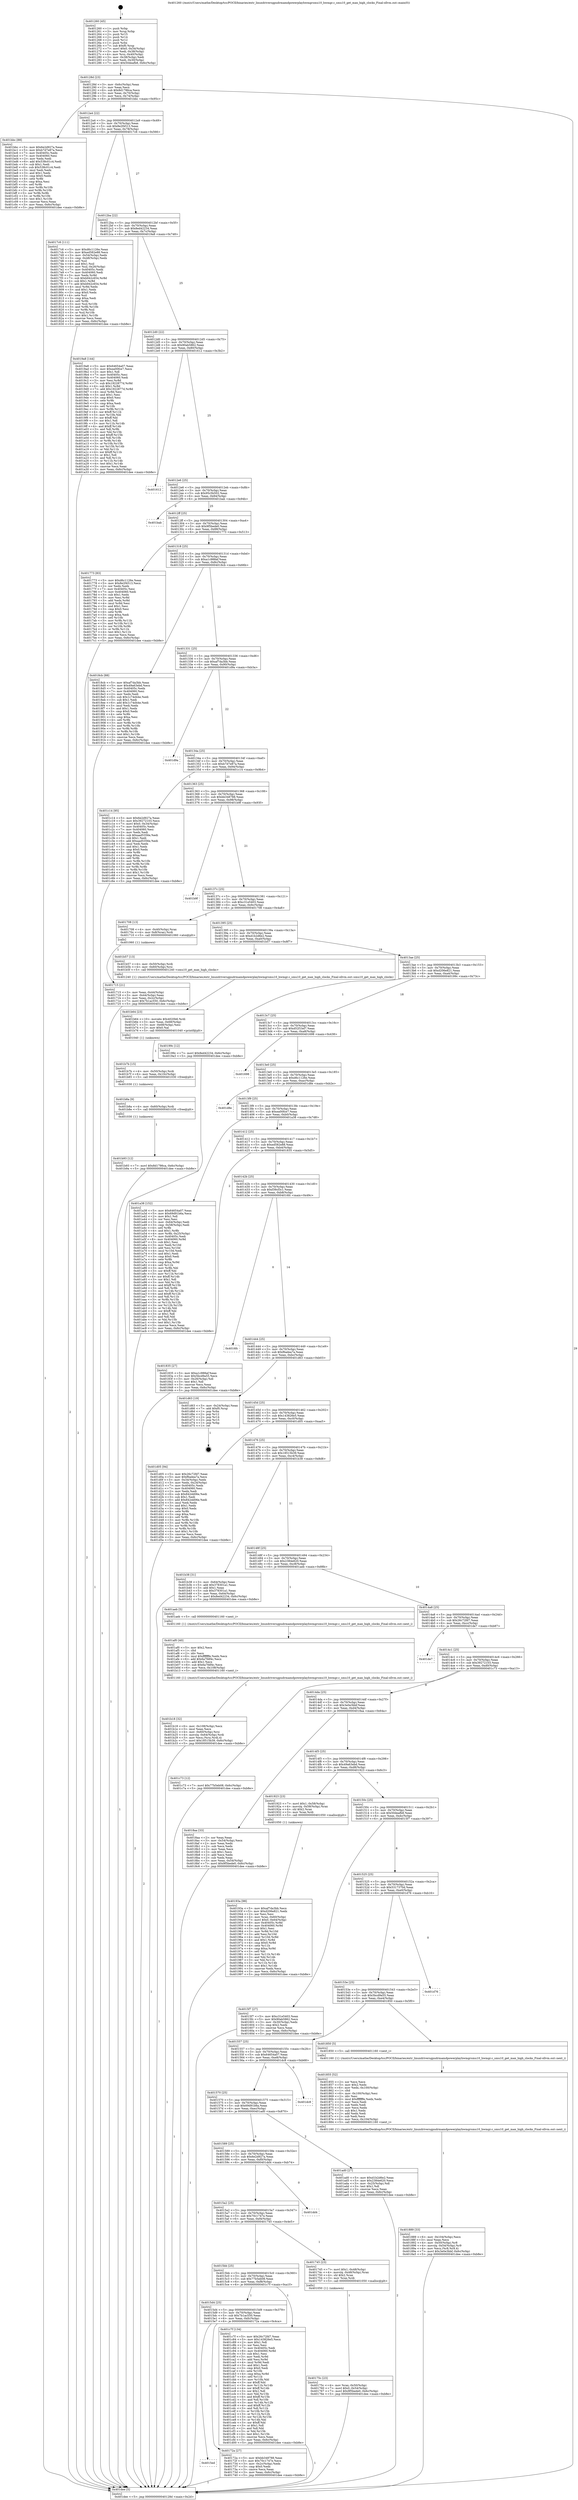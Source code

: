 digraph "0x401260" {
  label = "0x401260 (/mnt/c/Users/mathe/Desktop/tcc/POCII/binaries/extr_linuxdriversgpudrmamdpowerplayhwmgrsmu10_hwmgr.c_smu10_get_max_high_clocks_Final-ollvm.out::main(0))"
  labelloc = "t"
  node[shape=record]

  Entry [label="",width=0.3,height=0.3,shape=circle,fillcolor=black,style=filled]
  "0x40128d" [label="{
     0x40128d [23]\l
     | [instrs]\l
     &nbsp;&nbsp;0x40128d \<+3\>: mov -0x6c(%rbp),%eax\l
     &nbsp;&nbsp;0x401290 \<+2\>: mov %eax,%ecx\l
     &nbsp;&nbsp;0x401292 \<+6\>: sub $0x8d1786ca,%ecx\l
     &nbsp;&nbsp;0x401298 \<+3\>: mov %eax,-0x70(%rbp)\l
     &nbsp;&nbsp;0x40129b \<+3\>: mov %ecx,-0x74(%rbp)\l
     &nbsp;&nbsp;0x40129e \<+6\>: je 0000000000401bbc \<main+0x95c\>\l
  }"]
  "0x401bbc" [label="{
     0x401bbc [88]\l
     | [instrs]\l
     &nbsp;&nbsp;0x401bbc \<+5\>: mov $0x6e2d927a,%eax\l
     &nbsp;&nbsp;0x401bc1 \<+5\>: mov $0xb7d7e87a,%ecx\l
     &nbsp;&nbsp;0x401bc6 \<+7\>: mov 0x40405c,%edx\l
     &nbsp;&nbsp;0x401bcd \<+7\>: mov 0x404060,%esi\l
     &nbsp;&nbsp;0x401bd4 \<+2\>: mov %edx,%edi\l
     &nbsp;&nbsp;0x401bd6 \<+6\>: add $0x538c01c4,%edi\l
     &nbsp;&nbsp;0x401bdc \<+3\>: sub $0x1,%edi\l
     &nbsp;&nbsp;0x401bdf \<+6\>: sub $0x538c01c4,%edi\l
     &nbsp;&nbsp;0x401be5 \<+3\>: imul %edi,%edx\l
     &nbsp;&nbsp;0x401be8 \<+3\>: and $0x1,%edx\l
     &nbsp;&nbsp;0x401beb \<+3\>: cmp $0x0,%edx\l
     &nbsp;&nbsp;0x401bee \<+4\>: sete %r8b\l
     &nbsp;&nbsp;0x401bf2 \<+3\>: cmp $0xa,%esi\l
     &nbsp;&nbsp;0x401bf5 \<+4\>: setl %r9b\l
     &nbsp;&nbsp;0x401bf9 \<+3\>: mov %r8b,%r10b\l
     &nbsp;&nbsp;0x401bfc \<+3\>: and %r9b,%r10b\l
     &nbsp;&nbsp;0x401bff \<+3\>: xor %r9b,%r8b\l
     &nbsp;&nbsp;0x401c02 \<+3\>: or %r8b,%r10b\l
     &nbsp;&nbsp;0x401c05 \<+4\>: test $0x1,%r10b\l
     &nbsp;&nbsp;0x401c09 \<+3\>: cmovne %ecx,%eax\l
     &nbsp;&nbsp;0x401c0c \<+3\>: mov %eax,-0x6c(%rbp)\l
     &nbsp;&nbsp;0x401c0f \<+5\>: jmp 0000000000401dee \<main+0xb8e\>\l
  }"]
  "0x4012a4" [label="{
     0x4012a4 [22]\l
     | [instrs]\l
     &nbsp;&nbsp;0x4012a4 \<+5\>: jmp 00000000004012a9 \<main+0x49\>\l
     &nbsp;&nbsp;0x4012a9 \<+3\>: mov -0x70(%rbp),%eax\l
     &nbsp;&nbsp;0x4012ac \<+5\>: sub $0x8e2f4513,%eax\l
     &nbsp;&nbsp;0x4012b1 \<+3\>: mov %eax,-0x78(%rbp)\l
     &nbsp;&nbsp;0x4012b4 \<+6\>: je 00000000004017c6 \<main+0x566\>\l
  }"]
  Exit [label="",width=0.3,height=0.3,shape=circle,fillcolor=black,style=filled,peripheries=2]
  "0x4017c6" [label="{
     0x4017c6 [111]\l
     | [instrs]\l
     &nbsp;&nbsp;0x4017c6 \<+5\>: mov $0xd6c1126e,%eax\l
     &nbsp;&nbsp;0x4017cb \<+5\>: mov $0xed582e88,%ecx\l
     &nbsp;&nbsp;0x4017d0 \<+3\>: mov -0x54(%rbp),%edx\l
     &nbsp;&nbsp;0x4017d3 \<+3\>: cmp -0x48(%rbp),%edx\l
     &nbsp;&nbsp;0x4017d6 \<+4\>: setl %sil\l
     &nbsp;&nbsp;0x4017da \<+4\>: and $0x1,%sil\l
     &nbsp;&nbsp;0x4017de \<+4\>: mov %sil,-0x26(%rbp)\l
     &nbsp;&nbsp;0x4017e2 \<+7\>: mov 0x40405c,%edx\l
     &nbsp;&nbsp;0x4017e9 \<+7\>: mov 0x404060,%edi\l
     &nbsp;&nbsp;0x4017f0 \<+3\>: mov %edx,%r8d\l
     &nbsp;&nbsp;0x4017f3 \<+7\>: sub $0xb942c654,%r8d\l
     &nbsp;&nbsp;0x4017fa \<+4\>: sub $0x1,%r8d\l
     &nbsp;&nbsp;0x4017fe \<+7\>: add $0xb942c654,%r8d\l
     &nbsp;&nbsp;0x401805 \<+4\>: imul %r8d,%edx\l
     &nbsp;&nbsp;0x401809 \<+3\>: and $0x1,%edx\l
     &nbsp;&nbsp;0x40180c \<+3\>: cmp $0x0,%edx\l
     &nbsp;&nbsp;0x40180f \<+4\>: sete %sil\l
     &nbsp;&nbsp;0x401813 \<+3\>: cmp $0xa,%edi\l
     &nbsp;&nbsp;0x401816 \<+4\>: setl %r9b\l
     &nbsp;&nbsp;0x40181a \<+3\>: mov %sil,%r10b\l
     &nbsp;&nbsp;0x40181d \<+3\>: and %r9b,%r10b\l
     &nbsp;&nbsp;0x401820 \<+3\>: xor %r9b,%sil\l
     &nbsp;&nbsp;0x401823 \<+3\>: or %sil,%r10b\l
     &nbsp;&nbsp;0x401826 \<+4\>: test $0x1,%r10b\l
     &nbsp;&nbsp;0x40182a \<+3\>: cmovne %ecx,%eax\l
     &nbsp;&nbsp;0x40182d \<+3\>: mov %eax,-0x6c(%rbp)\l
     &nbsp;&nbsp;0x401830 \<+5\>: jmp 0000000000401dee \<main+0xb8e\>\l
  }"]
  "0x4012ba" [label="{
     0x4012ba [22]\l
     | [instrs]\l
     &nbsp;&nbsp;0x4012ba \<+5\>: jmp 00000000004012bf \<main+0x5f\>\l
     &nbsp;&nbsp;0x4012bf \<+3\>: mov -0x70(%rbp),%eax\l
     &nbsp;&nbsp;0x4012c2 \<+5\>: sub $0x8ed42234,%eax\l
     &nbsp;&nbsp;0x4012c7 \<+3\>: mov %eax,-0x7c(%rbp)\l
     &nbsp;&nbsp;0x4012ca \<+6\>: je 00000000004019a8 \<main+0x748\>\l
  }"]
  "0x401b93" [label="{
     0x401b93 [12]\l
     | [instrs]\l
     &nbsp;&nbsp;0x401b93 \<+7\>: movl $0x8d1786ca,-0x6c(%rbp)\l
     &nbsp;&nbsp;0x401b9a \<+5\>: jmp 0000000000401dee \<main+0xb8e\>\l
  }"]
  "0x4019a8" [label="{
     0x4019a8 [144]\l
     | [instrs]\l
     &nbsp;&nbsp;0x4019a8 \<+5\>: mov $0x64654a07,%eax\l
     &nbsp;&nbsp;0x4019ad \<+5\>: mov $0xea00fce7,%ecx\l
     &nbsp;&nbsp;0x4019b2 \<+2\>: mov $0x1,%dl\l
     &nbsp;&nbsp;0x4019b4 \<+7\>: mov 0x40405c,%esi\l
     &nbsp;&nbsp;0x4019bb \<+7\>: mov 0x404060,%edi\l
     &nbsp;&nbsp;0x4019c2 \<+3\>: mov %esi,%r8d\l
     &nbsp;&nbsp;0x4019c5 \<+7\>: sub $0x1922877d,%r8d\l
     &nbsp;&nbsp;0x4019cc \<+4\>: sub $0x1,%r8d\l
     &nbsp;&nbsp;0x4019d0 \<+7\>: add $0x1922877d,%r8d\l
     &nbsp;&nbsp;0x4019d7 \<+4\>: imul %r8d,%esi\l
     &nbsp;&nbsp;0x4019db \<+3\>: and $0x1,%esi\l
     &nbsp;&nbsp;0x4019de \<+3\>: cmp $0x0,%esi\l
     &nbsp;&nbsp;0x4019e1 \<+4\>: sete %r9b\l
     &nbsp;&nbsp;0x4019e5 \<+3\>: cmp $0xa,%edi\l
     &nbsp;&nbsp;0x4019e8 \<+4\>: setl %r10b\l
     &nbsp;&nbsp;0x4019ec \<+3\>: mov %r9b,%r11b\l
     &nbsp;&nbsp;0x4019ef \<+4\>: xor $0xff,%r11b\l
     &nbsp;&nbsp;0x4019f3 \<+3\>: mov %r10b,%bl\l
     &nbsp;&nbsp;0x4019f6 \<+3\>: xor $0xff,%bl\l
     &nbsp;&nbsp;0x4019f9 \<+3\>: xor $0x1,%dl\l
     &nbsp;&nbsp;0x4019fc \<+3\>: mov %r11b,%r14b\l
     &nbsp;&nbsp;0x4019ff \<+4\>: and $0xff,%r14b\l
     &nbsp;&nbsp;0x401a03 \<+3\>: and %dl,%r9b\l
     &nbsp;&nbsp;0x401a06 \<+3\>: mov %bl,%r15b\l
     &nbsp;&nbsp;0x401a09 \<+4\>: and $0xff,%r15b\l
     &nbsp;&nbsp;0x401a0d \<+3\>: and %dl,%r10b\l
     &nbsp;&nbsp;0x401a10 \<+3\>: or %r9b,%r14b\l
     &nbsp;&nbsp;0x401a13 \<+3\>: or %r10b,%r15b\l
     &nbsp;&nbsp;0x401a16 \<+3\>: xor %r15b,%r14b\l
     &nbsp;&nbsp;0x401a19 \<+3\>: or %bl,%r11b\l
     &nbsp;&nbsp;0x401a1c \<+4\>: xor $0xff,%r11b\l
     &nbsp;&nbsp;0x401a20 \<+3\>: or $0x1,%dl\l
     &nbsp;&nbsp;0x401a23 \<+3\>: and %dl,%r11b\l
     &nbsp;&nbsp;0x401a26 \<+3\>: or %r11b,%r14b\l
     &nbsp;&nbsp;0x401a29 \<+4\>: test $0x1,%r14b\l
     &nbsp;&nbsp;0x401a2d \<+3\>: cmovne %ecx,%eax\l
     &nbsp;&nbsp;0x401a30 \<+3\>: mov %eax,-0x6c(%rbp)\l
     &nbsp;&nbsp;0x401a33 \<+5\>: jmp 0000000000401dee \<main+0xb8e\>\l
  }"]
  "0x4012d0" [label="{
     0x4012d0 [22]\l
     | [instrs]\l
     &nbsp;&nbsp;0x4012d0 \<+5\>: jmp 00000000004012d5 \<main+0x75\>\l
     &nbsp;&nbsp;0x4012d5 \<+3\>: mov -0x70(%rbp),%eax\l
     &nbsp;&nbsp;0x4012d8 \<+5\>: sub $0x90ab5862,%eax\l
     &nbsp;&nbsp;0x4012dd \<+3\>: mov %eax,-0x80(%rbp)\l
     &nbsp;&nbsp;0x4012e0 \<+6\>: je 0000000000401612 \<main+0x3b2\>\l
  }"]
  "0x401b8a" [label="{
     0x401b8a [9]\l
     | [instrs]\l
     &nbsp;&nbsp;0x401b8a \<+4\>: mov -0x60(%rbp),%rdi\l
     &nbsp;&nbsp;0x401b8e \<+5\>: call 0000000000401030 \<free@plt\>\l
     | [calls]\l
     &nbsp;&nbsp;0x401030 \{1\} (unknown)\l
  }"]
  "0x401612" [label="{
     0x401612\l
  }", style=dashed]
  "0x4012e6" [label="{
     0x4012e6 [25]\l
     | [instrs]\l
     &nbsp;&nbsp;0x4012e6 \<+5\>: jmp 00000000004012eb \<main+0x8b\>\l
     &nbsp;&nbsp;0x4012eb \<+3\>: mov -0x70(%rbp),%eax\l
     &nbsp;&nbsp;0x4012ee \<+5\>: sub $0x95c5b502,%eax\l
     &nbsp;&nbsp;0x4012f3 \<+6\>: mov %eax,-0x84(%rbp)\l
     &nbsp;&nbsp;0x4012f9 \<+6\>: je 0000000000401bab \<main+0x94b\>\l
  }"]
  "0x401b7b" [label="{
     0x401b7b [15]\l
     | [instrs]\l
     &nbsp;&nbsp;0x401b7b \<+4\>: mov -0x50(%rbp),%rdi\l
     &nbsp;&nbsp;0x401b7f \<+6\>: mov %eax,-0x10c(%rbp)\l
     &nbsp;&nbsp;0x401b85 \<+5\>: call 0000000000401030 \<free@plt\>\l
     | [calls]\l
     &nbsp;&nbsp;0x401030 \{1\} (unknown)\l
  }"]
  "0x401bab" [label="{
     0x401bab\l
  }", style=dashed]
  "0x4012ff" [label="{
     0x4012ff [25]\l
     | [instrs]\l
     &nbsp;&nbsp;0x4012ff \<+5\>: jmp 0000000000401304 \<main+0xa4\>\l
     &nbsp;&nbsp;0x401304 \<+3\>: mov -0x70(%rbp),%eax\l
     &nbsp;&nbsp;0x401307 \<+5\>: sub $0x9f5bede0,%eax\l
     &nbsp;&nbsp;0x40130c \<+6\>: mov %eax,-0x88(%rbp)\l
     &nbsp;&nbsp;0x401312 \<+6\>: je 0000000000401773 \<main+0x513\>\l
  }"]
  "0x401b64" [label="{
     0x401b64 [23]\l
     | [instrs]\l
     &nbsp;&nbsp;0x401b64 \<+10\>: movabs $0x4020b6,%rdi\l
     &nbsp;&nbsp;0x401b6e \<+3\>: mov %eax,-0x68(%rbp)\l
     &nbsp;&nbsp;0x401b71 \<+3\>: mov -0x68(%rbp),%esi\l
     &nbsp;&nbsp;0x401b74 \<+2\>: mov $0x0,%al\l
     &nbsp;&nbsp;0x401b76 \<+5\>: call 0000000000401040 \<printf@plt\>\l
     | [calls]\l
     &nbsp;&nbsp;0x401040 \{1\} (unknown)\l
  }"]
  "0x401773" [label="{
     0x401773 [83]\l
     | [instrs]\l
     &nbsp;&nbsp;0x401773 \<+5\>: mov $0xd6c1126e,%eax\l
     &nbsp;&nbsp;0x401778 \<+5\>: mov $0x8e2f4513,%ecx\l
     &nbsp;&nbsp;0x40177d \<+2\>: xor %edx,%edx\l
     &nbsp;&nbsp;0x40177f \<+7\>: mov 0x40405c,%esi\l
     &nbsp;&nbsp;0x401786 \<+7\>: mov 0x404060,%edi\l
     &nbsp;&nbsp;0x40178d \<+3\>: sub $0x1,%edx\l
     &nbsp;&nbsp;0x401790 \<+3\>: mov %esi,%r8d\l
     &nbsp;&nbsp;0x401793 \<+3\>: add %edx,%r8d\l
     &nbsp;&nbsp;0x401796 \<+4\>: imul %r8d,%esi\l
     &nbsp;&nbsp;0x40179a \<+3\>: and $0x1,%esi\l
     &nbsp;&nbsp;0x40179d \<+3\>: cmp $0x0,%esi\l
     &nbsp;&nbsp;0x4017a0 \<+4\>: sete %r9b\l
     &nbsp;&nbsp;0x4017a4 \<+3\>: cmp $0xa,%edi\l
     &nbsp;&nbsp;0x4017a7 \<+4\>: setl %r10b\l
     &nbsp;&nbsp;0x4017ab \<+3\>: mov %r9b,%r11b\l
     &nbsp;&nbsp;0x4017ae \<+3\>: and %r10b,%r11b\l
     &nbsp;&nbsp;0x4017b1 \<+3\>: xor %r10b,%r9b\l
     &nbsp;&nbsp;0x4017b4 \<+3\>: or %r9b,%r11b\l
     &nbsp;&nbsp;0x4017b7 \<+4\>: test $0x1,%r11b\l
     &nbsp;&nbsp;0x4017bb \<+3\>: cmovne %ecx,%eax\l
     &nbsp;&nbsp;0x4017be \<+3\>: mov %eax,-0x6c(%rbp)\l
     &nbsp;&nbsp;0x4017c1 \<+5\>: jmp 0000000000401dee \<main+0xb8e\>\l
  }"]
  "0x401318" [label="{
     0x401318 [25]\l
     | [instrs]\l
     &nbsp;&nbsp;0x401318 \<+5\>: jmp 000000000040131d \<main+0xbd\>\l
     &nbsp;&nbsp;0x40131d \<+3\>: mov -0x70(%rbp),%eax\l
     &nbsp;&nbsp;0x401320 \<+5\>: sub $0xa1c988af,%eax\l
     &nbsp;&nbsp;0x401325 \<+6\>: mov %eax,-0x8c(%rbp)\l
     &nbsp;&nbsp;0x40132b \<+6\>: je 00000000004018cb \<main+0x66b\>\l
  }"]
  "0x401b18" [label="{
     0x401b18 [32]\l
     | [instrs]\l
     &nbsp;&nbsp;0x401b18 \<+6\>: mov -0x108(%rbp),%ecx\l
     &nbsp;&nbsp;0x401b1e \<+3\>: imul %eax,%ecx\l
     &nbsp;&nbsp;0x401b21 \<+4\>: mov -0x60(%rbp),%rsi\l
     &nbsp;&nbsp;0x401b25 \<+4\>: movslq -0x64(%rbp),%rdi\l
     &nbsp;&nbsp;0x401b29 \<+3\>: mov %ecx,(%rsi,%rdi,4)\l
     &nbsp;&nbsp;0x401b2c \<+7\>: movl $0x18515b39,-0x6c(%rbp)\l
     &nbsp;&nbsp;0x401b33 \<+5\>: jmp 0000000000401dee \<main+0xb8e\>\l
  }"]
  "0x4018cb" [label="{
     0x4018cb [88]\l
     | [instrs]\l
     &nbsp;&nbsp;0x4018cb \<+5\>: mov $0xaf7da3bb,%eax\l
     &nbsp;&nbsp;0x4018d0 \<+5\>: mov $0x49a63ebd,%ecx\l
     &nbsp;&nbsp;0x4018d5 \<+7\>: mov 0x40405c,%edx\l
     &nbsp;&nbsp;0x4018dc \<+7\>: mov 0x404060,%esi\l
     &nbsp;&nbsp;0x4018e3 \<+2\>: mov %edx,%edi\l
     &nbsp;&nbsp;0x4018e5 \<+6\>: sub $0x1c74d44e,%edi\l
     &nbsp;&nbsp;0x4018eb \<+3\>: sub $0x1,%edi\l
     &nbsp;&nbsp;0x4018ee \<+6\>: add $0x1c74d44e,%edi\l
     &nbsp;&nbsp;0x4018f4 \<+3\>: imul %edi,%edx\l
     &nbsp;&nbsp;0x4018f7 \<+3\>: and $0x1,%edx\l
     &nbsp;&nbsp;0x4018fa \<+3\>: cmp $0x0,%edx\l
     &nbsp;&nbsp;0x4018fd \<+4\>: sete %r8b\l
     &nbsp;&nbsp;0x401901 \<+3\>: cmp $0xa,%esi\l
     &nbsp;&nbsp;0x401904 \<+4\>: setl %r9b\l
     &nbsp;&nbsp;0x401908 \<+3\>: mov %r8b,%r10b\l
     &nbsp;&nbsp;0x40190b \<+3\>: and %r9b,%r10b\l
     &nbsp;&nbsp;0x40190e \<+3\>: xor %r9b,%r8b\l
     &nbsp;&nbsp;0x401911 \<+3\>: or %r8b,%r10b\l
     &nbsp;&nbsp;0x401914 \<+4\>: test $0x1,%r10b\l
     &nbsp;&nbsp;0x401918 \<+3\>: cmovne %ecx,%eax\l
     &nbsp;&nbsp;0x40191b \<+3\>: mov %eax,-0x6c(%rbp)\l
     &nbsp;&nbsp;0x40191e \<+5\>: jmp 0000000000401dee \<main+0xb8e\>\l
  }"]
  "0x401331" [label="{
     0x401331 [25]\l
     | [instrs]\l
     &nbsp;&nbsp;0x401331 \<+5\>: jmp 0000000000401336 \<main+0xd6\>\l
     &nbsp;&nbsp;0x401336 \<+3\>: mov -0x70(%rbp),%eax\l
     &nbsp;&nbsp;0x401339 \<+5\>: sub $0xaf7da3bb,%eax\l
     &nbsp;&nbsp;0x40133e \<+6\>: mov %eax,-0x90(%rbp)\l
     &nbsp;&nbsp;0x401344 \<+6\>: je 0000000000401d9a \<main+0xb3a\>\l
  }"]
  "0x401af0" [label="{
     0x401af0 [40]\l
     | [instrs]\l
     &nbsp;&nbsp;0x401af0 \<+5\>: mov $0x2,%ecx\l
     &nbsp;&nbsp;0x401af5 \<+1\>: cltd\l
     &nbsp;&nbsp;0x401af6 \<+2\>: idiv %ecx\l
     &nbsp;&nbsp;0x401af8 \<+6\>: imul $0xfffffffe,%edx,%ecx\l
     &nbsp;&nbsp;0x401afe \<+6\>: add $0x6a7fdf4c,%ecx\l
     &nbsp;&nbsp;0x401b04 \<+3\>: add $0x1,%ecx\l
     &nbsp;&nbsp;0x401b07 \<+6\>: sub $0x6a7fdf4c,%ecx\l
     &nbsp;&nbsp;0x401b0d \<+6\>: mov %ecx,-0x108(%rbp)\l
     &nbsp;&nbsp;0x401b13 \<+5\>: call 0000000000401160 \<next_i\>\l
     | [calls]\l
     &nbsp;&nbsp;0x401160 \{1\} (/mnt/c/Users/mathe/Desktop/tcc/POCII/binaries/extr_linuxdriversgpudrmamdpowerplayhwmgrsmu10_hwmgr.c_smu10_get_max_high_clocks_Final-ollvm.out::next_i)\l
  }"]
  "0x401d9a" [label="{
     0x401d9a\l
  }", style=dashed]
  "0x40134a" [label="{
     0x40134a [25]\l
     | [instrs]\l
     &nbsp;&nbsp;0x40134a \<+5\>: jmp 000000000040134f \<main+0xef\>\l
     &nbsp;&nbsp;0x40134f \<+3\>: mov -0x70(%rbp),%eax\l
     &nbsp;&nbsp;0x401352 \<+5\>: sub $0xb7d7e87a,%eax\l
     &nbsp;&nbsp;0x401357 \<+6\>: mov %eax,-0x94(%rbp)\l
     &nbsp;&nbsp;0x40135d \<+6\>: je 0000000000401c14 \<main+0x9b4\>\l
  }"]
  "0x40193a" [label="{
     0x40193a [98]\l
     | [instrs]\l
     &nbsp;&nbsp;0x40193a \<+5\>: mov $0xaf7da3bb,%ecx\l
     &nbsp;&nbsp;0x40193f \<+5\>: mov $0xd206e821,%edx\l
     &nbsp;&nbsp;0x401944 \<+2\>: xor %esi,%esi\l
     &nbsp;&nbsp;0x401946 \<+4\>: mov %rax,-0x60(%rbp)\l
     &nbsp;&nbsp;0x40194a \<+7\>: movl $0x0,-0x64(%rbp)\l
     &nbsp;&nbsp;0x401951 \<+8\>: mov 0x40405c,%r8d\l
     &nbsp;&nbsp;0x401959 \<+8\>: mov 0x404060,%r9d\l
     &nbsp;&nbsp;0x401961 \<+3\>: sub $0x1,%esi\l
     &nbsp;&nbsp;0x401964 \<+3\>: mov %r8d,%r10d\l
     &nbsp;&nbsp;0x401967 \<+3\>: add %esi,%r10d\l
     &nbsp;&nbsp;0x40196a \<+4\>: imul %r10d,%r8d\l
     &nbsp;&nbsp;0x40196e \<+4\>: and $0x1,%r8d\l
     &nbsp;&nbsp;0x401972 \<+4\>: cmp $0x0,%r8d\l
     &nbsp;&nbsp;0x401976 \<+4\>: sete %r11b\l
     &nbsp;&nbsp;0x40197a \<+4\>: cmp $0xa,%r9d\l
     &nbsp;&nbsp;0x40197e \<+3\>: setl %bl\l
     &nbsp;&nbsp;0x401981 \<+3\>: mov %r11b,%r14b\l
     &nbsp;&nbsp;0x401984 \<+3\>: and %bl,%r14b\l
     &nbsp;&nbsp;0x401987 \<+3\>: xor %bl,%r11b\l
     &nbsp;&nbsp;0x40198a \<+3\>: or %r11b,%r14b\l
     &nbsp;&nbsp;0x40198d \<+4\>: test $0x1,%r14b\l
     &nbsp;&nbsp;0x401991 \<+3\>: cmovne %edx,%ecx\l
     &nbsp;&nbsp;0x401994 \<+3\>: mov %ecx,-0x6c(%rbp)\l
     &nbsp;&nbsp;0x401997 \<+5\>: jmp 0000000000401dee \<main+0xb8e\>\l
  }"]
  "0x401c14" [label="{
     0x401c14 [95]\l
     | [instrs]\l
     &nbsp;&nbsp;0x401c14 \<+5\>: mov $0x6e2d927a,%eax\l
     &nbsp;&nbsp;0x401c19 \<+5\>: mov $0x39272103,%ecx\l
     &nbsp;&nbsp;0x401c1e \<+7\>: movl $0x0,-0x34(%rbp)\l
     &nbsp;&nbsp;0x401c25 \<+7\>: mov 0x40405c,%edx\l
     &nbsp;&nbsp;0x401c2c \<+7\>: mov 0x404060,%esi\l
     &nbsp;&nbsp;0x401c33 \<+2\>: mov %edx,%edi\l
     &nbsp;&nbsp;0x401c35 \<+6\>: sub $0xaad5356e,%edi\l
     &nbsp;&nbsp;0x401c3b \<+3\>: sub $0x1,%edi\l
     &nbsp;&nbsp;0x401c3e \<+6\>: add $0xaad5356e,%edi\l
     &nbsp;&nbsp;0x401c44 \<+3\>: imul %edi,%edx\l
     &nbsp;&nbsp;0x401c47 \<+3\>: and $0x1,%edx\l
     &nbsp;&nbsp;0x401c4a \<+3\>: cmp $0x0,%edx\l
     &nbsp;&nbsp;0x401c4d \<+4\>: sete %r8b\l
     &nbsp;&nbsp;0x401c51 \<+3\>: cmp $0xa,%esi\l
     &nbsp;&nbsp;0x401c54 \<+4\>: setl %r9b\l
     &nbsp;&nbsp;0x401c58 \<+3\>: mov %r8b,%r10b\l
     &nbsp;&nbsp;0x401c5b \<+3\>: and %r9b,%r10b\l
     &nbsp;&nbsp;0x401c5e \<+3\>: xor %r9b,%r8b\l
     &nbsp;&nbsp;0x401c61 \<+3\>: or %r8b,%r10b\l
     &nbsp;&nbsp;0x401c64 \<+4\>: test $0x1,%r10b\l
     &nbsp;&nbsp;0x401c68 \<+3\>: cmovne %ecx,%eax\l
     &nbsp;&nbsp;0x401c6b \<+3\>: mov %eax,-0x6c(%rbp)\l
     &nbsp;&nbsp;0x401c6e \<+5\>: jmp 0000000000401dee \<main+0xb8e\>\l
  }"]
  "0x401363" [label="{
     0x401363 [25]\l
     | [instrs]\l
     &nbsp;&nbsp;0x401363 \<+5\>: jmp 0000000000401368 \<main+0x108\>\l
     &nbsp;&nbsp;0x401368 \<+3\>: mov -0x70(%rbp),%eax\l
     &nbsp;&nbsp;0x40136b \<+5\>: sub $0xbb348788,%eax\l
     &nbsp;&nbsp;0x401370 \<+6\>: mov %eax,-0x98(%rbp)\l
     &nbsp;&nbsp;0x401376 \<+6\>: je 0000000000401b9f \<main+0x93f\>\l
  }"]
  "0x401889" [label="{
     0x401889 [33]\l
     | [instrs]\l
     &nbsp;&nbsp;0x401889 \<+6\>: mov -0x104(%rbp),%ecx\l
     &nbsp;&nbsp;0x40188f \<+3\>: imul %eax,%ecx\l
     &nbsp;&nbsp;0x401892 \<+4\>: mov -0x50(%rbp),%r8\l
     &nbsp;&nbsp;0x401896 \<+4\>: movslq -0x54(%rbp),%r9\l
     &nbsp;&nbsp;0x40189a \<+4\>: mov %ecx,(%r8,%r9,4)\l
     &nbsp;&nbsp;0x40189e \<+7\>: movl $0x3e0e3bbf,-0x6c(%rbp)\l
     &nbsp;&nbsp;0x4018a5 \<+5\>: jmp 0000000000401dee \<main+0xb8e\>\l
  }"]
  "0x401b9f" [label="{
     0x401b9f\l
  }", style=dashed]
  "0x40137c" [label="{
     0x40137c [25]\l
     | [instrs]\l
     &nbsp;&nbsp;0x40137c \<+5\>: jmp 0000000000401381 \<main+0x121\>\l
     &nbsp;&nbsp;0x401381 \<+3\>: mov -0x70(%rbp),%eax\l
     &nbsp;&nbsp;0x401384 \<+5\>: sub $0xc31e5403,%eax\l
     &nbsp;&nbsp;0x401389 \<+6\>: mov %eax,-0x9c(%rbp)\l
     &nbsp;&nbsp;0x40138f \<+6\>: je 0000000000401708 \<main+0x4a8\>\l
  }"]
  "0x401855" [label="{
     0x401855 [52]\l
     | [instrs]\l
     &nbsp;&nbsp;0x401855 \<+2\>: xor %ecx,%ecx\l
     &nbsp;&nbsp;0x401857 \<+5\>: mov $0x2,%edx\l
     &nbsp;&nbsp;0x40185c \<+6\>: mov %edx,-0x100(%rbp)\l
     &nbsp;&nbsp;0x401862 \<+1\>: cltd\l
     &nbsp;&nbsp;0x401863 \<+6\>: mov -0x100(%rbp),%esi\l
     &nbsp;&nbsp;0x401869 \<+2\>: idiv %esi\l
     &nbsp;&nbsp;0x40186b \<+6\>: imul $0xfffffffe,%edx,%edx\l
     &nbsp;&nbsp;0x401871 \<+2\>: mov %ecx,%edi\l
     &nbsp;&nbsp;0x401873 \<+2\>: sub %edx,%edi\l
     &nbsp;&nbsp;0x401875 \<+2\>: mov %ecx,%edx\l
     &nbsp;&nbsp;0x401877 \<+3\>: sub $0x1,%edx\l
     &nbsp;&nbsp;0x40187a \<+2\>: add %edx,%edi\l
     &nbsp;&nbsp;0x40187c \<+2\>: sub %edi,%ecx\l
     &nbsp;&nbsp;0x40187e \<+6\>: mov %ecx,-0x104(%rbp)\l
     &nbsp;&nbsp;0x401884 \<+5\>: call 0000000000401160 \<next_i\>\l
     | [calls]\l
     &nbsp;&nbsp;0x401160 \{1\} (/mnt/c/Users/mathe/Desktop/tcc/POCII/binaries/extr_linuxdriversgpudrmamdpowerplayhwmgrsmu10_hwmgr.c_smu10_get_max_high_clocks_Final-ollvm.out::next_i)\l
  }"]
  "0x401708" [label="{
     0x401708 [13]\l
     | [instrs]\l
     &nbsp;&nbsp;0x401708 \<+4\>: mov -0x40(%rbp),%rax\l
     &nbsp;&nbsp;0x40170c \<+4\>: mov 0x8(%rax),%rdi\l
     &nbsp;&nbsp;0x401710 \<+5\>: call 0000000000401060 \<atoi@plt\>\l
     | [calls]\l
     &nbsp;&nbsp;0x401060 \{1\} (unknown)\l
  }"]
  "0x401395" [label="{
     0x401395 [25]\l
     | [instrs]\l
     &nbsp;&nbsp;0x401395 \<+5\>: jmp 000000000040139a \<main+0x13a\>\l
     &nbsp;&nbsp;0x40139a \<+3\>: mov -0x70(%rbp),%eax\l
     &nbsp;&nbsp;0x40139d \<+5\>: sub $0xd1b2d6e2,%eax\l
     &nbsp;&nbsp;0x4013a2 \<+6\>: mov %eax,-0xa0(%rbp)\l
     &nbsp;&nbsp;0x4013a8 \<+6\>: je 0000000000401b57 \<main+0x8f7\>\l
  }"]
  "0x40175c" [label="{
     0x40175c [23]\l
     | [instrs]\l
     &nbsp;&nbsp;0x40175c \<+4\>: mov %rax,-0x50(%rbp)\l
     &nbsp;&nbsp;0x401760 \<+7\>: movl $0x0,-0x54(%rbp)\l
     &nbsp;&nbsp;0x401767 \<+7\>: movl $0x9f5bede0,-0x6c(%rbp)\l
     &nbsp;&nbsp;0x40176e \<+5\>: jmp 0000000000401dee \<main+0xb8e\>\l
  }"]
  "0x401b57" [label="{
     0x401b57 [13]\l
     | [instrs]\l
     &nbsp;&nbsp;0x401b57 \<+4\>: mov -0x50(%rbp),%rdi\l
     &nbsp;&nbsp;0x401b5b \<+4\>: mov -0x60(%rbp),%rsi\l
     &nbsp;&nbsp;0x401b5f \<+5\>: call 0000000000401240 \<smu10_get_max_high_clocks\>\l
     | [calls]\l
     &nbsp;&nbsp;0x401240 \{1\} (/mnt/c/Users/mathe/Desktop/tcc/POCII/binaries/extr_linuxdriversgpudrmamdpowerplayhwmgrsmu10_hwmgr.c_smu10_get_max_high_clocks_Final-ollvm.out::smu10_get_max_high_clocks)\l
  }"]
  "0x4013ae" [label="{
     0x4013ae [25]\l
     | [instrs]\l
     &nbsp;&nbsp;0x4013ae \<+5\>: jmp 00000000004013b3 \<main+0x153\>\l
     &nbsp;&nbsp;0x4013b3 \<+3\>: mov -0x70(%rbp),%eax\l
     &nbsp;&nbsp;0x4013b6 \<+5\>: sub $0xd206e821,%eax\l
     &nbsp;&nbsp;0x4013bb \<+6\>: mov %eax,-0xa4(%rbp)\l
     &nbsp;&nbsp;0x4013c1 \<+6\>: je 000000000040199c \<main+0x73c\>\l
  }"]
  "0x4015ed" [label="{
     0x4015ed\l
  }", style=dashed]
  "0x40199c" [label="{
     0x40199c [12]\l
     | [instrs]\l
     &nbsp;&nbsp;0x40199c \<+7\>: movl $0x8ed42234,-0x6c(%rbp)\l
     &nbsp;&nbsp;0x4019a3 \<+5\>: jmp 0000000000401dee \<main+0xb8e\>\l
  }"]
  "0x4013c7" [label="{
     0x4013c7 [25]\l
     | [instrs]\l
     &nbsp;&nbsp;0x4013c7 \<+5\>: jmp 00000000004013cc \<main+0x16c\>\l
     &nbsp;&nbsp;0x4013cc \<+3\>: mov -0x70(%rbp),%eax\l
     &nbsp;&nbsp;0x4013cf \<+5\>: sub $0xd52f1bd7,%eax\l
     &nbsp;&nbsp;0x4013d4 \<+6\>: mov %eax,-0xa8(%rbp)\l
     &nbsp;&nbsp;0x4013da \<+6\>: je 0000000000401698 \<main+0x438\>\l
  }"]
  "0x40172a" [label="{
     0x40172a [27]\l
     | [instrs]\l
     &nbsp;&nbsp;0x40172a \<+5\>: mov $0xbb348788,%eax\l
     &nbsp;&nbsp;0x40172f \<+5\>: mov $0x70c1747e,%ecx\l
     &nbsp;&nbsp;0x401734 \<+3\>: mov -0x2c(%rbp),%edx\l
     &nbsp;&nbsp;0x401737 \<+3\>: cmp $0x0,%edx\l
     &nbsp;&nbsp;0x40173a \<+3\>: cmove %ecx,%eax\l
     &nbsp;&nbsp;0x40173d \<+3\>: mov %eax,-0x6c(%rbp)\l
     &nbsp;&nbsp;0x401740 \<+5\>: jmp 0000000000401dee \<main+0xb8e\>\l
  }"]
  "0x401698" [label="{
     0x401698\l
  }", style=dashed]
  "0x4013e0" [label="{
     0x4013e0 [25]\l
     | [instrs]\l
     &nbsp;&nbsp;0x4013e0 \<+5\>: jmp 00000000004013e5 \<main+0x185\>\l
     &nbsp;&nbsp;0x4013e5 \<+3\>: mov -0x70(%rbp),%eax\l
     &nbsp;&nbsp;0x4013e8 \<+5\>: sub $0xd6c1126e,%eax\l
     &nbsp;&nbsp;0x4013ed \<+6\>: mov %eax,-0xac(%rbp)\l
     &nbsp;&nbsp;0x4013f3 \<+6\>: je 0000000000401d8e \<main+0xb2e\>\l
  }"]
  "0x4015d4" [label="{
     0x4015d4 [25]\l
     | [instrs]\l
     &nbsp;&nbsp;0x4015d4 \<+5\>: jmp 00000000004015d9 \<main+0x379\>\l
     &nbsp;&nbsp;0x4015d9 \<+3\>: mov -0x70(%rbp),%eax\l
     &nbsp;&nbsp;0x4015dc \<+5\>: sub $0x7b1ac550,%eax\l
     &nbsp;&nbsp;0x4015e1 \<+6\>: mov %eax,-0xfc(%rbp)\l
     &nbsp;&nbsp;0x4015e7 \<+6\>: je 000000000040172a \<main+0x4ca\>\l
  }"]
  "0x401d8e" [label="{
     0x401d8e\l
  }", style=dashed]
  "0x4013f9" [label="{
     0x4013f9 [25]\l
     | [instrs]\l
     &nbsp;&nbsp;0x4013f9 \<+5\>: jmp 00000000004013fe \<main+0x19e\>\l
     &nbsp;&nbsp;0x4013fe \<+3\>: mov -0x70(%rbp),%eax\l
     &nbsp;&nbsp;0x401401 \<+5\>: sub $0xea00fce7,%eax\l
     &nbsp;&nbsp;0x401406 \<+6\>: mov %eax,-0xb0(%rbp)\l
     &nbsp;&nbsp;0x40140c \<+6\>: je 0000000000401a38 \<main+0x7d8\>\l
  }"]
  "0x401c7f" [label="{
     0x401c7f [134]\l
     | [instrs]\l
     &nbsp;&nbsp;0x401c7f \<+5\>: mov $0x26c72fd7,%eax\l
     &nbsp;&nbsp;0x401c84 \<+5\>: mov $0x143826e5,%ecx\l
     &nbsp;&nbsp;0x401c89 \<+2\>: mov $0x1,%dl\l
     &nbsp;&nbsp;0x401c8b \<+2\>: xor %esi,%esi\l
     &nbsp;&nbsp;0x401c8d \<+7\>: mov 0x40405c,%edi\l
     &nbsp;&nbsp;0x401c94 \<+8\>: mov 0x404060,%r8d\l
     &nbsp;&nbsp;0x401c9c \<+3\>: sub $0x1,%esi\l
     &nbsp;&nbsp;0x401c9f \<+3\>: mov %edi,%r9d\l
     &nbsp;&nbsp;0x401ca2 \<+3\>: add %esi,%r9d\l
     &nbsp;&nbsp;0x401ca5 \<+4\>: imul %r9d,%edi\l
     &nbsp;&nbsp;0x401ca9 \<+3\>: and $0x1,%edi\l
     &nbsp;&nbsp;0x401cac \<+3\>: cmp $0x0,%edi\l
     &nbsp;&nbsp;0x401caf \<+4\>: sete %r10b\l
     &nbsp;&nbsp;0x401cb3 \<+4\>: cmp $0xa,%r8d\l
     &nbsp;&nbsp;0x401cb7 \<+4\>: setl %r11b\l
     &nbsp;&nbsp;0x401cbb \<+3\>: mov %r10b,%bl\l
     &nbsp;&nbsp;0x401cbe \<+3\>: xor $0xff,%bl\l
     &nbsp;&nbsp;0x401cc1 \<+3\>: mov %r11b,%r14b\l
     &nbsp;&nbsp;0x401cc4 \<+4\>: xor $0xff,%r14b\l
     &nbsp;&nbsp;0x401cc8 \<+3\>: xor $0x1,%dl\l
     &nbsp;&nbsp;0x401ccb \<+3\>: mov %bl,%r15b\l
     &nbsp;&nbsp;0x401cce \<+4\>: and $0xff,%r15b\l
     &nbsp;&nbsp;0x401cd2 \<+3\>: and %dl,%r10b\l
     &nbsp;&nbsp;0x401cd5 \<+3\>: mov %r14b,%r12b\l
     &nbsp;&nbsp;0x401cd8 \<+4\>: and $0xff,%r12b\l
     &nbsp;&nbsp;0x401cdc \<+3\>: and %dl,%r11b\l
     &nbsp;&nbsp;0x401cdf \<+3\>: or %r10b,%r15b\l
     &nbsp;&nbsp;0x401ce2 \<+3\>: or %r11b,%r12b\l
     &nbsp;&nbsp;0x401ce5 \<+3\>: xor %r12b,%r15b\l
     &nbsp;&nbsp;0x401ce8 \<+3\>: or %r14b,%bl\l
     &nbsp;&nbsp;0x401ceb \<+3\>: xor $0xff,%bl\l
     &nbsp;&nbsp;0x401cee \<+3\>: or $0x1,%dl\l
     &nbsp;&nbsp;0x401cf1 \<+2\>: and %dl,%bl\l
     &nbsp;&nbsp;0x401cf3 \<+3\>: or %bl,%r15b\l
     &nbsp;&nbsp;0x401cf6 \<+4\>: test $0x1,%r15b\l
     &nbsp;&nbsp;0x401cfa \<+3\>: cmovne %ecx,%eax\l
     &nbsp;&nbsp;0x401cfd \<+3\>: mov %eax,-0x6c(%rbp)\l
     &nbsp;&nbsp;0x401d00 \<+5\>: jmp 0000000000401dee \<main+0xb8e\>\l
  }"]
  "0x401a38" [label="{
     0x401a38 [152]\l
     | [instrs]\l
     &nbsp;&nbsp;0x401a38 \<+5\>: mov $0x64654a07,%eax\l
     &nbsp;&nbsp;0x401a3d \<+5\>: mov $0x69d91b6a,%ecx\l
     &nbsp;&nbsp;0x401a42 \<+2\>: mov $0x1,%dl\l
     &nbsp;&nbsp;0x401a44 \<+2\>: xor %esi,%esi\l
     &nbsp;&nbsp;0x401a46 \<+3\>: mov -0x64(%rbp),%edi\l
     &nbsp;&nbsp;0x401a49 \<+3\>: cmp -0x58(%rbp),%edi\l
     &nbsp;&nbsp;0x401a4c \<+4\>: setl %r8b\l
     &nbsp;&nbsp;0x401a50 \<+4\>: and $0x1,%r8b\l
     &nbsp;&nbsp;0x401a54 \<+4\>: mov %r8b,-0x25(%rbp)\l
     &nbsp;&nbsp;0x401a58 \<+7\>: mov 0x40405c,%edi\l
     &nbsp;&nbsp;0x401a5f \<+8\>: mov 0x404060,%r9d\l
     &nbsp;&nbsp;0x401a67 \<+3\>: sub $0x1,%esi\l
     &nbsp;&nbsp;0x401a6a \<+3\>: mov %edi,%r10d\l
     &nbsp;&nbsp;0x401a6d \<+3\>: add %esi,%r10d\l
     &nbsp;&nbsp;0x401a70 \<+4\>: imul %r10d,%edi\l
     &nbsp;&nbsp;0x401a74 \<+3\>: and $0x1,%edi\l
     &nbsp;&nbsp;0x401a77 \<+3\>: cmp $0x0,%edi\l
     &nbsp;&nbsp;0x401a7a \<+4\>: sete %r8b\l
     &nbsp;&nbsp;0x401a7e \<+4\>: cmp $0xa,%r9d\l
     &nbsp;&nbsp;0x401a82 \<+4\>: setl %r11b\l
     &nbsp;&nbsp;0x401a86 \<+3\>: mov %r8b,%bl\l
     &nbsp;&nbsp;0x401a89 \<+3\>: xor $0xff,%bl\l
     &nbsp;&nbsp;0x401a8c \<+3\>: mov %r11b,%r14b\l
     &nbsp;&nbsp;0x401a8f \<+4\>: xor $0xff,%r14b\l
     &nbsp;&nbsp;0x401a93 \<+3\>: xor $0x1,%dl\l
     &nbsp;&nbsp;0x401a96 \<+3\>: mov %bl,%r15b\l
     &nbsp;&nbsp;0x401a99 \<+4\>: and $0xff,%r15b\l
     &nbsp;&nbsp;0x401a9d \<+3\>: and %dl,%r8b\l
     &nbsp;&nbsp;0x401aa0 \<+3\>: mov %r14b,%r12b\l
     &nbsp;&nbsp;0x401aa3 \<+4\>: and $0xff,%r12b\l
     &nbsp;&nbsp;0x401aa7 \<+3\>: and %dl,%r11b\l
     &nbsp;&nbsp;0x401aaa \<+3\>: or %r8b,%r15b\l
     &nbsp;&nbsp;0x401aad \<+3\>: or %r11b,%r12b\l
     &nbsp;&nbsp;0x401ab0 \<+3\>: xor %r12b,%r15b\l
     &nbsp;&nbsp;0x401ab3 \<+3\>: or %r14b,%bl\l
     &nbsp;&nbsp;0x401ab6 \<+3\>: xor $0xff,%bl\l
     &nbsp;&nbsp;0x401ab9 \<+3\>: or $0x1,%dl\l
     &nbsp;&nbsp;0x401abc \<+2\>: and %dl,%bl\l
     &nbsp;&nbsp;0x401abe \<+3\>: or %bl,%r15b\l
     &nbsp;&nbsp;0x401ac1 \<+4\>: test $0x1,%r15b\l
     &nbsp;&nbsp;0x401ac5 \<+3\>: cmovne %ecx,%eax\l
     &nbsp;&nbsp;0x401ac8 \<+3\>: mov %eax,-0x6c(%rbp)\l
     &nbsp;&nbsp;0x401acb \<+5\>: jmp 0000000000401dee \<main+0xb8e\>\l
  }"]
  "0x401412" [label="{
     0x401412 [25]\l
     | [instrs]\l
     &nbsp;&nbsp;0x401412 \<+5\>: jmp 0000000000401417 \<main+0x1b7\>\l
     &nbsp;&nbsp;0x401417 \<+3\>: mov -0x70(%rbp),%eax\l
     &nbsp;&nbsp;0x40141a \<+5\>: sub $0xed582e88,%eax\l
     &nbsp;&nbsp;0x40141f \<+6\>: mov %eax,-0xb4(%rbp)\l
     &nbsp;&nbsp;0x401425 \<+6\>: je 0000000000401835 \<main+0x5d5\>\l
  }"]
  "0x4015bb" [label="{
     0x4015bb [25]\l
     | [instrs]\l
     &nbsp;&nbsp;0x4015bb \<+5\>: jmp 00000000004015c0 \<main+0x360\>\l
     &nbsp;&nbsp;0x4015c0 \<+3\>: mov -0x70(%rbp),%eax\l
     &nbsp;&nbsp;0x4015c3 \<+5\>: sub $0x77b5eb08,%eax\l
     &nbsp;&nbsp;0x4015c8 \<+6\>: mov %eax,-0xf8(%rbp)\l
     &nbsp;&nbsp;0x4015ce \<+6\>: je 0000000000401c7f \<main+0xa1f\>\l
  }"]
  "0x401835" [label="{
     0x401835 [27]\l
     | [instrs]\l
     &nbsp;&nbsp;0x401835 \<+5\>: mov $0xa1c988af,%eax\l
     &nbsp;&nbsp;0x40183a \<+5\>: mov $0x5bcd9a55,%ecx\l
     &nbsp;&nbsp;0x40183f \<+3\>: mov -0x26(%rbp),%dl\l
     &nbsp;&nbsp;0x401842 \<+3\>: test $0x1,%dl\l
     &nbsp;&nbsp;0x401845 \<+3\>: cmovne %ecx,%eax\l
     &nbsp;&nbsp;0x401848 \<+3\>: mov %eax,-0x6c(%rbp)\l
     &nbsp;&nbsp;0x40184b \<+5\>: jmp 0000000000401dee \<main+0xb8e\>\l
  }"]
  "0x40142b" [label="{
     0x40142b [25]\l
     | [instrs]\l
     &nbsp;&nbsp;0x40142b \<+5\>: jmp 0000000000401430 \<main+0x1d0\>\l
     &nbsp;&nbsp;0x401430 \<+3\>: mov -0x70(%rbp),%eax\l
     &nbsp;&nbsp;0x401433 \<+5\>: sub $0xf39cf3c1,%eax\l
     &nbsp;&nbsp;0x401438 \<+6\>: mov %eax,-0xb8(%rbp)\l
     &nbsp;&nbsp;0x40143e \<+6\>: je 00000000004016fc \<main+0x49c\>\l
  }"]
  "0x401745" [label="{
     0x401745 [23]\l
     | [instrs]\l
     &nbsp;&nbsp;0x401745 \<+7\>: movl $0x1,-0x48(%rbp)\l
     &nbsp;&nbsp;0x40174c \<+4\>: movslq -0x48(%rbp),%rax\l
     &nbsp;&nbsp;0x401750 \<+4\>: shl $0x2,%rax\l
     &nbsp;&nbsp;0x401754 \<+3\>: mov %rax,%rdi\l
     &nbsp;&nbsp;0x401757 \<+5\>: call 0000000000401050 \<malloc@plt\>\l
     | [calls]\l
     &nbsp;&nbsp;0x401050 \{1\} (unknown)\l
  }"]
  "0x4016fc" [label="{
     0x4016fc\l
  }", style=dashed]
  "0x401444" [label="{
     0x401444 [25]\l
     | [instrs]\l
     &nbsp;&nbsp;0x401444 \<+5\>: jmp 0000000000401449 \<main+0x1e9\>\l
     &nbsp;&nbsp;0x401449 \<+3\>: mov -0x70(%rbp),%eax\l
     &nbsp;&nbsp;0x40144c \<+5\>: sub $0xf6adea7a,%eax\l
     &nbsp;&nbsp;0x401451 \<+6\>: mov %eax,-0xbc(%rbp)\l
     &nbsp;&nbsp;0x401457 \<+6\>: je 0000000000401d63 \<main+0xb03\>\l
  }"]
  "0x4015a2" [label="{
     0x4015a2 [25]\l
     | [instrs]\l
     &nbsp;&nbsp;0x4015a2 \<+5\>: jmp 00000000004015a7 \<main+0x347\>\l
     &nbsp;&nbsp;0x4015a7 \<+3\>: mov -0x70(%rbp),%eax\l
     &nbsp;&nbsp;0x4015aa \<+5\>: sub $0x70c1747e,%eax\l
     &nbsp;&nbsp;0x4015af \<+6\>: mov %eax,-0xf4(%rbp)\l
     &nbsp;&nbsp;0x4015b5 \<+6\>: je 0000000000401745 \<main+0x4e5\>\l
  }"]
  "0x401d63" [label="{
     0x401d63 [19]\l
     | [instrs]\l
     &nbsp;&nbsp;0x401d63 \<+3\>: mov -0x24(%rbp),%eax\l
     &nbsp;&nbsp;0x401d66 \<+7\>: add $0xf0,%rsp\l
     &nbsp;&nbsp;0x401d6d \<+1\>: pop %rbx\l
     &nbsp;&nbsp;0x401d6e \<+2\>: pop %r12\l
     &nbsp;&nbsp;0x401d70 \<+2\>: pop %r14\l
     &nbsp;&nbsp;0x401d72 \<+2\>: pop %r15\l
     &nbsp;&nbsp;0x401d74 \<+1\>: pop %rbp\l
     &nbsp;&nbsp;0x401d75 \<+1\>: ret\l
  }"]
  "0x40145d" [label="{
     0x40145d [25]\l
     | [instrs]\l
     &nbsp;&nbsp;0x40145d \<+5\>: jmp 0000000000401462 \<main+0x202\>\l
     &nbsp;&nbsp;0x401462 \<+3\>: mov -0x70(%rbp),%eax\l
     &nbsp;&nbsp;0x401465 \<+5\>: sub $0x143826e5,%eax\l
     &nbsp;&nbsp;0x40146a \<+6\>: mov %eax,-0xc0(%rbp)\l
     &nbsp;&nbsp;0x401470 \<+6\>: je 0000000000401d05 \<main+0xaa5\>\l
  }"]
  "0x401dd4" [label="{
     0x401dd4\l
  }", style=dashed]
  "0x401d05" [label="{
     0x401d05 [94]\l
     | [instrs]\l
     &nbsp;&nbsp;0x401d05 \<+5\>: mov $0x26c72fd7,%eax\l
     &nbsp;&nbsp;0x401d0a \<+5\>: mov $0xf6adea7a,%ecx\l
     &nbsp;&nbsp;0x401d0f \<+3\>: mov -0x34(%rbp),%edx\l
     &nbsp;&nbsp;0x401d12 \<+3\>: mov %edx,-0x24(%rbp)\l
     &nbsp;&nbsp;0x401d15 \<+7\>: mov 0x40405c,%edx\l
     &nbsp;&nbsp;0x401d1c \<+7\>: mov 0x404060,%esi\l
     &nbsp;&nbsp;0x401d23 \<+2\>: mov %edx,%edi\l
     &nbsp;&nbsp;0x401d25 \<+6\>: sub $0x842dd06e,%edi\l
     &nbsp;&nbsp;0x401d2b \<+3\>: sub $0x1,%edi\l
     &nbsp;&nbsp;0x401d2e \<+6\>: add $0x842dd06e,%edi\l
     &nbsp;&nbsp;0x401d34 \<+3\>: imul %edi,%edx\l
     &nbsp;&nbsp;0x401d37 \<+3\>: and $0x1,%edx\l
     &nbsp;&nbsp;0x401d3a \<+3\>: cmp $0x0,%edx\l
     &nbsp;&nbsp;0x401d3d \<+4\>: sete %r8b\l
     &nbsp;&nbsp;0x401d41 \<+3\>: cmp $0xa,%esi\l
     &nbsp;&nbsp;0x401d44 \<+4\>: setl %r9b\l
     &nbsp;&nbsp;0x401d48 \<+3\>: mov %r8b,%r10b\l
     &nbsp;&nbsp;0x401d4b \<+3\>: and %r9b,%r10b\l
     &nbsp;&nbsp;0x401d4e \<+3\>: xor %r9b,%r8b\l
     &nbsp;&nbsp;0x401d51 \<+3\>: or %r8b,%r10b\l
     &nbsp;&nbsp;0x401d54 \<+4\>: test $0x1,%r10b\l
     &nbsp;&nbsp;0x401d58 \<+3\>: cmovne %ecx,%eax\l
     &nbsp;&nbsp;0x401d5b \<+3\>: mov %eax,-0x6c(%rbp)\l
     &nbsp;&nbsp;0x401d5e \<+5\>: jmp 0000000000401dee \<main+0xb8e\>\l
  }"]
  "0x401476" [label="{
     0x401476 [25]\l
     | [instrs]\l
     &nbsp;&nbsp;0x401476 \<+5\>: jmp 000000000040147b \<main+0x21b\>\l
     &nbsp;&nbsp;0x40147b \<+3\>: mov -0x70(%rbp),%eax\l
     &nbsp;&nbsp;0x40147e \<+5\>: sub $0x18515b39,%eax\l
     &nbsp;&nbsp;0x401483 \<+6\>: mov %eax,-0xc4(%rbp)\l
     &nbsp;&nbsp;0x401489 \<+6\>: je 0000000000401b38 \<main+0x8d8\>\l
  }"]
  "0x401589" [label="{
     0x401589 [25]\l
     | [instrs]\l
     &nbsp;&nbsp;0x401589 \<+5\>: jmp 000000000040158e \<main+0x32e\>\l
     &nbsp;&nbsp;0x40158e \<+3\>: mov -0x70(%rbp),%eax\l
     &nbsp;&nbsp;0x401591 \<+5\>: sub $0x6e2d927a,%eax\l
     &nbsp;&nbsp;0x401596 \<+6\>: mov %eax,-0xf0(%rbp)\l
     &nbsp;&nbsp;0x40159c \<+6\>: je 0000000000401dd4 \<main+0xb74\>\l
  }"]
  "0x401b38" [label="{
     0x401b38 [31]\l
     | [instrs]\l
     &nbsp;&nbsp;0x401b38 \<+3\>: mov -0x64(%rbp),%eax\l
     &nbsp;&nbsp;0x401b3b \<+5\>: add $0x378301a1,%eax\l
     &nbsp;&nbsp;0x401b40 \<+3\>: add $0x1,%eax\l
     &nbsp;&nbsp;0x401b43 \<+5\>: sub $0x378301a1,%eax\l
     &nbsp;&nbsp;0x401b48 \<+3\>: mov %eax,-0x64(%rbp)\l
     &nbsp;&nbsp;0x401b4b \<+7\>: movl $0x8ed42234,-0x6c(%rbp)\l
     &nbsp;&nbsp;0x401b52 \<+5\>: jmp 0000000000401dee \<main+0xb8e\>\l
  }"]
  "0x40148f" [label="{
     0x40148f [25]\l
     | [instrs]\l
     &nbsp;&nbsp;0x40148f \<+5\>: jmp 0000000000401494 \<main+0x234\>\l
     &nbsp;&nbsp;0x401494 \<+3\>: mov -0x70(%rbp),%eax\l
     &nbsp;&nbsp;0x401497 \<+5\>: sub $0x2384e620,%eax\l
     &nbsp;&nbsp;0x40149c \<+6\>: mov %eax,-0xc8(%rbp)\l
     &nbsp;&nbsp;0x4014a2 \<+6\>: je 0000000000401aeb \<main+0x88b\>\l
  }"]
  "0x401ad0" [label="{
     0x401ad0 [27]\l
     | [instrs]\l
     &nbsp;&nbsp;0x401ad0 \<+5\>: mov $0xd1b2d6e2,%eax\l
     &nbsp;&nbsp;0x401ad5 \<+5\>: mov $0x2384e620,%ecx\l
     &nbsp;&nbsp;0x401ada \<+3\>: mov -0x25(%rbp),%dl\l
     &nbsp;&nbsp;0x401add \<+3\>: test $0x1,%dl\l
     &nbsp;&nbsp;0x401ae0 \<+3\>: cmovne %ecx,%eax\l
     &nbsp;&nbsp;0x401ae3 \<+3\>: mov %eax,-0x6c(%rbp)\l
     &nbsp;&nbsp;0x401ae6 \<+5\>: jmp 0000000000401dee \<main+0xb8e\>\l
  }"]
  "0x401aeb" [label="{
     0x401aeb [5]\l
     | [instrs]\l
     &nbsp;&nbsp;0x401aeb \<+5\>: call 0000000000401160 \<next_i\>\l
     | [calls]\l
     &nbsp;&nbsp;0x401160 \{1\} (/mnt/c/Users/mathe/Desktop/tcc/POCII/binaries/extr_linuxdriversgpudrmamdpowerplayhwmgrsmu10_hwmgr.c_smu10_get_max_high_clocks_Final-ollvm.out::next_i)\l
  }"]
  "0x4014a8" [label="{
     0x4014a8 [25]\l
     | [instrs]\l
     &nbsp;&nbsp;0x4014a8 \<+5\>: jmp 00000000004014ad \<main+0x24d\>\l
     &nbsp;&nbsp;0x4014ad \<+3\>: mov -0x70(%rbp),%eax\l
     &nbsp;&nbsp;0x4014b0 \<+5\>: sub $0x26c72fd7,%eax\l
     &nbsp;&nbsp;0x4014b5 \<+6\>: mov %eax,-0xcc(%rbp)\l
     &nbsp;&nbsp;0x4014bb \<+6\>: je 0000000000401de7 \<main+0xb87\>\l
  }"]
  "0x401570" [label="{
     0x401570 [25]\l
     | [instrs]\l
     &nbsp;&nbsp;0x401570 \<+5\>: jmp 0000000000401575 \<main+0x315\>\l
     &nbsp;&nbsp;0x401575 \<+3\>: mov -0x70(%rbp),%eax\l
     &nbsp;&nbsp;0x401578 \<+5\>: sub $0x69d91b6a,%eax\l
     &nbsp;&nbsp;0x40157d \<+6\>: mov %eax,-0xec(%rbp)\l
     &nbsp;&nbsp;0x401583 \<+6\>: je 0000000000401ad0 \<main+0x870\>\l
  }"]
  "0x401de7" [label="{
     0x401de7\l
  }", style=dashed]
  "0x4014c1" [label="{
     0x4014c1 [25]\l
     | [instrs]\l
     &nbsp;&nbsp;0x4014c1 \<+5\>: jmp 00000000004014c6 \<main+0x266\>\l
     &nbsp;&nbsp;0x4014c6 \<+3\>: mov -0x70(%rbp),%eax\l
     &nbsp;&nbsp;0x4014c9 \<+5\>: sub $0x39272103,%eax\l
     &nbsp;&nbsp;0x4014ce \<+6\>: mov %eax,-0xd0(%rbp)\l
     &nbsp;&nbsp;0x4014d4 \<+6\>: je 0000000000401c73 \<main+0xa13\>\l
  }"]
  "0x401dc8" [label="{
     0x401dc8\l
  }", style=dashed]
  "0x401c73" [label="{
     0x401c73 [12]\l
     | [instrs]\l
     &nbsp;&nbsp;0x401c73 \<+7\>: movl $0x77b5eb08,-0x6c(%rbp)\l
     &nbsp;&nbsp;0x401c7a \<+5\>: jmp 0000000000401dee \<main+0xb8e\>\l
  }"]
  "0x4014da" [label="{
     0x4014da [25]\l
     | [instrs]\l
     &nbsp;&nbsp;0x4014da \<+5\>: jmp 00000000004014df \<main+0x27f\>\l
     &nbsp;&nbsp;0x4014df \<+3\>: mov -0x70(%rbp),%eax\l
     &nbsp;&nbsp;0x4014e2 \<+5\>: sub $0x3e0e3bbf,%eax\l
     &nbsp;&nbsp;0x4014e7 \<+6\>: mov %eax,-0xd4(%rbp)\l
     &nbsp;&nbsp;0x4014ed \<+6\>: je 00000000004018aa \<main+0x64a\>\l
  }"]
  "0x401557" [label="{
     0x401557 [25]\l
     | [instrs]\l
     &nbsp;&nbsp;0x401557 \<+5\>: jmp 000000000040155c \<main+0x2fc\>\l
     &nbsp;&nbsp;0x40155c \<+3\>: mov -0x70(%rbp),%eax\l
     &nbsp;&nbsp;0x40155f \<+5\>: sub $0x64654a07,%eax\l
     &nbsp;&nbsp;0x401564 \<+6\>: mov %eax,-0xe8(%rbp)\l
     &nbsp;&nbsp;0x40156a \<+6\>: je 0000000000401dc8 \<main+0xb68\>\l
  }"]
  "0x4018aa" [label="{
     0x4018aa [33]\l
     | [instrs]\l
     &nbsp;&nbsp;0x4018aa \<+2\>: xor %eax,%eax\l
     &nbsp;&nbsp;0x4018ac \<+3\>: mov -0x54(%rbp),%ecx\l
     &nbsp;&nbsp;0x4018af \<+2\>: mov %eax,%edx\l
     &nbsp;&nbsp;0x4018b1 \<+2\>: sub %ecx,%edx\l
     &nbsp;&nbsp;0x4018b3 \<+2\>: mov %eax,%ecx\l
     &nbsp;&nbsp;0x4018b5 \<+3\>: sub $0x1,%ecx\l
     &nbsp;&nbsp;0x4018b8 \<+2\>: add %ecx,%edx\l
     &nbsp;&nbsp;0x4018ba \<+2\>: sub %edx,%eax\l
     &nbsp;&nbsp;0x4018bc \<+3\>: mov %eax,-0x54(%rbp)\l
     &nbsp;&nbsp;0x4018bf \<+7\>: movl $0x9f5bede0,-0x6c(%rbp)\l
     &nbsp;&nbsp;0x4018c6 \<+5\>: jmp 0000000000401dee \<main+0xb8e\>\l
  }"]
  "0x4014f3" [label="{
     0x4014f3 [25]\l
     | [instrs]\l
     &nbsp;&nbsp;0x4014f3 \<+5\>: jmp 00000000004014f8 \<main+0x298\>\l
     &nbsp;&nbsp;0x4014f8 \<+3\>: mov -0x70(%rbp),%eax\l
     &nbsp;&nbsp;0x4014fb \<+5\>: sub $0x49a63ebd,%eax\l
     &nbsp;&nbsp;0x401500 \<+6\>: mov %eax,-0xd8(%rbp)\l
     &nbsp;&nbsp;0x401506 \<+6\>: je 0000000000401923 \<main+0x6c3\>\l
  }"]
  "0x401850" [label="{
     0x401850 [5]\l
     | [instrs]\l
     &nbsp;&nbsp;0x401850 \<+5\>: call 0000000000401160 \<next_i\>\l
     | [calls]\l
     &nbsp;&nbsp;0x401160 \{1\} (/mnt/c/Users/mathe/Desktop/tcc/POCII/binaries/extr_linuxdriversgpudrmamdpowerplayhwmgrsmu10_hwmgr.c_smu10_get_max_high_clocks_Final-ollvm.out::next_i)\l
  }"]
  "0x401923" [label="{
     0x401923 [23]\l
     | [instrs]\l
     &nbsp;&nbsp;0x401923 \<+7\>: movl $0x1,-0x58(%rbp)\l
     &nbsp;&nbsp;0x40192a \<+4\>: movslq -0x58(%rbp),%rax\l
     &nbsp;&nbsp;0x40192e \<+4\>: shl $0x2,%rax\l
     &nbsp;&nbsp;0x401932 \<+3\>: mov %rax,%rdi\l
     &nbsp;&nbsp;0x401935 \<+5\>: call 0000000000401050 \<malloc@plt\>\l
     | [calls]\l
     &nbsp;&nbsp;0x401050 \{1\} (unknown)\l
  }"]
  "0x40150c" [label="{
     0x40150c [25]\l
     | [instrs]\l
     &nbsp;&nbsp;0x40150c \<+5\>: jmp 0000000000401511 \<main+0x2b1\>\l
     &nbsp;&nbsp;0x401511 \<+3\>: mov -0x70(%rbp),%eax\l
     &nbsp;&nbsp;0x401514 \<+5\>: sub $0x50deafb8,%eax\l
     &nbsp;&nbsp;0x401519 \<+6\>: mov %eax,-0xdc(%rbp)\l
     &nbsp;&nbsp;0x40151f \<+6\>: je 00000000004015f7 \<main+0x397\>\l
  }"]
  "0x40153e" [label="{
     0x40153e [25]\l
     | [instrs]\l
     &nbsp;&nbsp;0x40153e \<+5\>: jmp 0000000000401543 \<main+0x2e3\>\l
     &nbsp;&nbsp;0x401543 \<+3\>: mov -0x70(%rbp),%eax\l
     &nbsp;&nbsp;0x401546 \<+5\>: sub $0x5bcd9a55,%eax\l
     &nbsp;&nbsp;0x40154b \<+6\>: mov %eax,-0xe4(%rbp)\l
     &nbsp;&nbsp;0x401551 \<+6\>: je 0000000000401850 \<main+0x5f0\>\l
  }"]
  "0x4015f7" [label="{
     0x4015f7 [27]\l
     | [instrs]\l
     &nbsp;&nbsp;0x4015f7 \<+5\>: mov $0xc31e5403,%eax\l
     &nbsp;&nbsp;0x4015fc \<+5\>: mov $0x90ab5862,%ecx\l
     &nbsp;&nbsp;0x401601 \<+3\>: mov -0x30(%rbp),%edx\l
     &nbsp;&nbsp;0x401604 \<+3\>: cmp $0x2,%edx\l
     &nbsp;&nbsp;0x401607 \<+3\>: cmovne %ecx,%eax\l
     &nbsp;&nbsp;0x40160a \<+3\>: mov %eax,-0x6c(%rbp)\l
     &nbsp;&nbsp;0x40160d \<+5\>: jmp 0000000000401dee \<main+0xb8e\>\l
  }"]
  "0x401525" [label="{
     0x401525 [25]\l
     | [instrs]\l
     &nbsp;&nbsp;0x401525 \<+5\>: jmp 000000000040152a \<main+0x2ca\>\l
     &nbsp;&nbsp;0x40152a \<+3\>: mov -0x70(%rbp),%eax\l
     &nbsp;&nbsp;0x40152d \<+5\>: sub $0x5317370d,%eax\l
     &nbsp;&nbsp;0x401532 \<+6\>: mov %eax,-0xe0(%rbp)\l
     &nbsp;&nbsp;0x401538 \<+6\>: je 0000000000401d76 \<main+0xb16\>\l
  }"]
  "0x401dee" [label="{
     0x401dee [5]\l
     | [instrs]\l
     &nbsp;&nbsp;0x401dee \<+5\>: jmp 000000000040128d \<main+0x2d\>\l
  }"]
  "0x401260" [label="{
     0x401260 [45]\l
     | [instrs]\l
     &nbsp;&nbsp;0x401260 \<+1\>: push %rbp\l
     &nbsp;&nbsp;0x401261 \<+3\>: mov %rsp,%rbp\l
     &nbsp;&nbsp;0x401264 \<+2\>: push %r15\l
     &nbsp;&nbsp;0x401266 \<+2\>: push %r14\l
     &nbsp;&nbsp;0x401268 \<+2\>: push %r12\l
     &nbsp;&nbsp;0x40126a \<+1\>: push %rbx\l
     &nbsp;&nbsp;0x40126b \<+7\>: sub $0xf0,%rsp\l
     &nbsp;&nbsp;0x401272 \<+7\>: movl $0x0,-0x34(%rbp)\l
     &nbsp;&nbsp;0x401279 \<+3\>: mov %edi,-0x38(%rbp)\l
     &nbsp;&nbsp;0x40127c \<+4\>: mov %rsi,-0x40(%rbp)\l
     &nbsp;&nbsp;0x401280 \<+3\>: mov -0x38(%rbp),%edi\l
     &nbsp;&nbsp;0x401283 \<+3\>: mov %edi,-0x30(%rbp)\l
     &nbsp;&nbsp;0x401286 \<+7\>: movl $0x50deafb8,-0x6c(%rbp)\l
  }"]
  "0x401715" [label="{
     0x401715 [21]\l
     | [instrs]\l
     &nbsp;&nbsp;0x401715 \<+3\>: mov %eax,-0x44(%rbp)\l
     &nbsp;&nbsp;0x401718 \<+3\>: mov -0x44(%rbp),%eax\l
     &nbsp;&nbsp;0x40171b \<+3\>: mov %eax,-0x2c(%rbp)\l
     &nbsp;&nbsp;0x40171e \<+7\>: movl $0x7b1ac550,-0x6c(%rbp)\l
     &nbsp;&nbsp;0x401725 \<+5\>: jmp 0000000000401dee \<main+0xb8e\>\l
  }"]
  "0x401d76" [label="{
     0x401d76\l
  }", style=dashed]
  Entry -> "0x401260" [label=" 1"]
  "0x40128d" -> "0x401bbc" [label=" 1"]
  "0x40128d" -> "0x4012a4" [label=" 29"]
  "0x401d63" -> Exit [label=" 1"]
  "0x4012a4" -> "0x4017c6" [label=" 2"]
  "0x4012a4" -> "0x4012ba" [label=" 27"]
  "0x401d05" -> "0x401dee" [label=" 1"]
  "0x4012ba" -> "0x4019a8" [label=" 2"]
  "0x4012ba" -> "0x4012d0" [label=" 25"]
  "0x401c7f" -> "0x401dee" [label=" 1"]
  "0x4012d0" -> "0x401612" [label=" 0"]
  "0x4012d0" -> "0x4012e6" [label=" 25"]
  "0x401c73" -> "0x401dee" [label=" 1"]
  "0x4012e6" -> "0x401bab" [label=" 0"]
  "0x4012e6" -> "0x4012ff" [label=" 25"]
  "0x401c14" -> "0x401dee" [label=" 1"]
  "0x4012ff" -> "0x401773" [label=" 2"]
  "0x4012ff" -> "0x401318" [label=" 23"]
  "0x401bbc" -> "0x401dee" [label=" 1"]
  "0x401318" -> "0x4018cb" [label=" 1"]
  "0x401318" -> "0x401331" [label=" 22"]
  "0x401b93" -> "0x401dee" [label=" 1"]
  "0x401331" -> "0x401d9a" [label=" 0"]
  "0x401331" -> "0x40134a" [label=" 22"]
  "0x401b8a" -> "0x401b93" [label=" 1"]
  "0x40134a" -> "0x401c14" [label=" 1"]
  "0x40134a" -> "0x401363" [label=" 21"]
  "0x401b7b" -> "0x401b8a" [label=" 1"]
  "0x401363" -> "0x401b9f" [label=" 0"]
  "0x401363" -> "0x40137c" [label=" 21"]
  "0x401b64" -> "0x401b7b" [label=" 1"]
  "0x40137c" -> "0x401708" [label=" 1"]
  "0x40137c" -> "0x401395" [label=" 20"]
  "0x401b57" -> "0x401b64" [label=" 1"]
  "0x401395" -> "0x401b57" [label=" 1"]
  "0x401395" -> "0x4013ae" [label=" 19"]
  "0x401b38" -> "0x401dee" [label=" 1"]
  "0x4013ae" -> "0x40199c" [label=" 1"]
  "0x4013ae" -> "0x4013c7" [label=" 18"]
  "0x401b18" -> "0x401dee" [label=" 1"]
  "0x4013c7" -> "0x401698" [label=" 0"]
  "0x4013c7" -> "0x4013e0" [label=" 18"]
  "0x401af0" -> "0x401b18" [label=" 1"]
  "0x4013e0" -> "0x401d8e" [label=" 0"]
  "0x4013e0" -> "0x4013f9" [label=" 18"]
  "0x401ad0" -> "0x401dee" [label=" 2"]
  "0x4013f9" -> "0x401a38" [label=" 2"]
  "0x4013f9" -> "0x401412" [label=" 16"]
  "0x401a38" -> "0x401dee" [label=" 2"]
  "0x401412" -> "0x401835" [label=" 2"]
  "0x401412" -> "0x40142b" [label=" 14"]
  "0x40199c" -> "0x401dee" [label=" 1"]
  "0x40142b" -> "0x4016fc" [label=" 0"]
  "0x40142b" -> "0x401444" [label=" 14"]
  "0x40193a" -> "0x401dee" [label=" 1"]
  "0x401444" -> "0x401d63" [label=" 1"]
  "0x401444" -> "0x40145d" [label=" 13"]
  "0x4018cb" -> "0x401dee" [label=" 1"]
  "0x40145d" -> "0x401d05" [label=" 1"]
  "0x40145d" -> "0x401476" [label=" 12"]
  "0x4018aa" -> "0x401dee" [label=" 1"]
  "0x401476" -> "0x401b38" [label=" 1"]
  "0x401476" -> "0x40148f" [label=" 11"]
  "0x401855" -> "0x401889" [label=" 1"]
  "0x40148f" -> "0x401aeb" [label=" 1"]
  "0x40148f" -> "0x4014a8" [label=" 10"]
  "0x401850" -> "0x401855" [label=" 1"]
  "0x4014a8" -> "0x401de7" [label=" 0"]
  "0x4014a8" -> "0x4014c1" [label=" 10"]
  "0x4017c6" -> "0x401dee" [label=" 2"]
  "0x4014c1" -> "0x401c73" [label=" 1"]
  "0x4014c1" -> "0x4014da" [label=" 9"]
  "0x401773" -> "0x401dee" [label=" 2"]
  "0x4014da" -> "0x4018aa" [label=" 1"]
  "0x4014da" -> "0x4014f3" [label=" 8"]
  "0x401745" -> "0x40175c" [label=" 1"]
  "0x4014f3" -> "0x401923" [label=" 1"]
  "0x4014f3" -> "0x40150c" [label=" 7"]
  "0x40172a" -> "0x401dee" [label=" 1"]
  "0x40150c" -> "0x4015f7" [label=" 1"]
  "0x40150c" -> "0x401525" [label=" 6"]
  "0x4015f7" -> "0x401dee" [label=" 1"]
  "0x401260" -> "0x40128d" [label=" 1"]
  "0x401dee" -> "0x40128d" [label=" 29"]
  "0x401708" -> "0x401715" [label=" 1"]
  "0x401715" -> "0x401dee" [label=" 1"]
  "0x4015d4" -> "0x40172a" [label=" 1"]
  "0x401525" -> "0x401d76" [label=" 0"]
  "0x401525" -> "0x40153e" [label=" 6"]
  "0x4015d4" -> "0x4015ed" [label=" 0"]
  "0x40153e" -> "0x401850" [label=" 1"]
  "0x40153e" -> "0x401557" [label=" 5"]
  "0x40175c" -> "0x401dee" [label=" 1"]
  "0x401557" -> "0x401dc8" [label=" 0"]
  "0x401557" -> "0x401570" [label=" 5"]
  "0x401835" -> "0x401dee" [label=" 2"]
  "0x401570" -> "0x401ad0" [label=" 2"]
  "0x401570" -> "0x401589" [label=" 3"]
  "0x401889" -> "0x401dee" [label=" 1"]
  "0x401589" -> "0x401dd4" [label=" 0"]
  "0x401589" -> "0x4015a2" [label=" 3"]
  "0x401923" -> "0x40193a" [label=" 1"]
  "0x4015a2" -> "0x401745" [label=" 1"]
  "0x4015a2" -> "0x4015bb" [label=" 2"]
  "0x4019a8" -> "0x401dee" [label=" 2"]
  "0x4015bb" -> "0x401c7f" [label=" 1"]
  "0x4015bb" -> "0x4015d4" [label=" 1"]
  "0x401aeb" -> "0x401af0" [label=" 1"]
}
